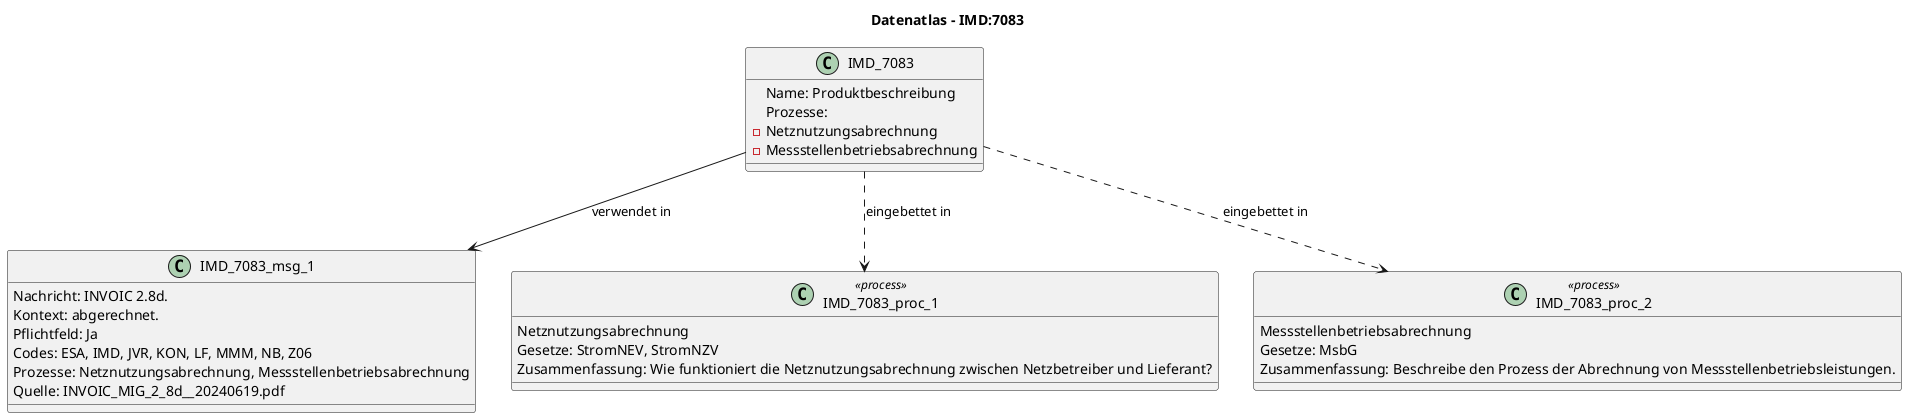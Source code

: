 @startuml
title Datenatlas – IMD:7083
class IMD_7083 {
  Name: Produktbeschreibung
  Prozesse:
    - Netznutzungsabrechnung
    - Messstellenbetriebsabrechnung
}
class IMD_7083_msg_1 {
  Nachricht: INVOIC 2.8d.
  Kontext: abgerechnet.
  Pflichtfeld: Ja
  Codes: ESA, IMD, JVR, KON, LF, MMM, NB, Z06
  Prozesse: Netznutzungsabrechnung, Messstellenbetriebsabrechnung
  Quelle: INVOIC_MIG_2_8d__20240619.pdf
}
IMD_7083 --> IMD_7083_msg_1 : verwendet in
class IMD_7083_proc_1 <<process>> {
  Netznutzungsabrechnung
  Gesetze: StromNEV, StromNZV
  Zusammenfassung: Wie funktioniert die Netznutzungsabrechnung zwischen Netzbetreiber und Lieferant?
}
IMD_7083 ..> IMD_7083_proc_1 : eingebettet in
class IMD_7083_proc_2 <<process>> {
  Messstellenbetriebsabrechnung
  Gesetze: MsbG
  Zusammenfassung: Beschreibe den Prozess der Abrechnung von Messstellenbetriebsleistungen.
}
IMD_7083 ..> IMD_7083_proc_2 : eingebettet in
@enduml